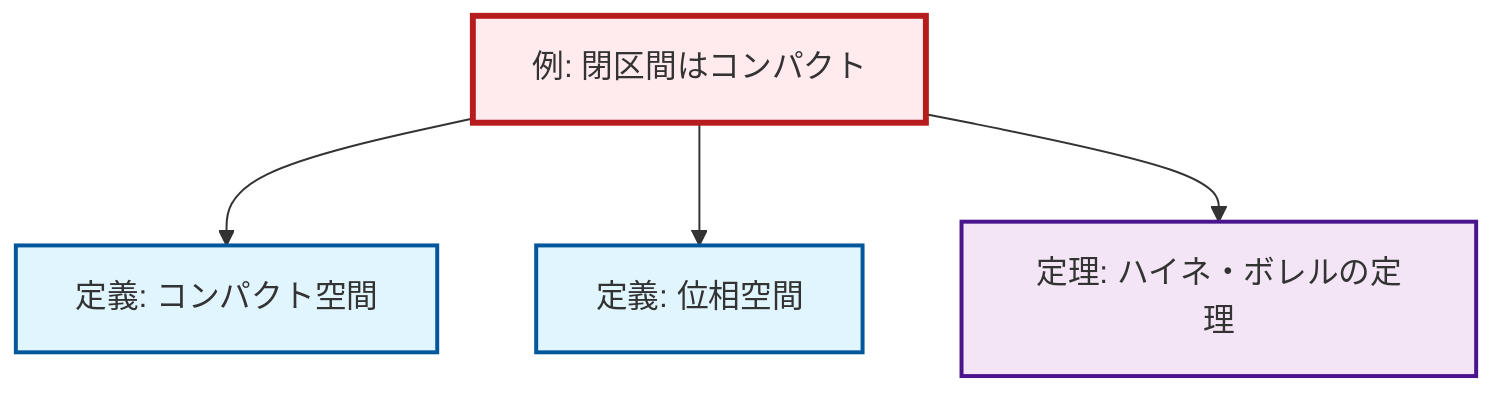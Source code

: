 graph TD
    classDef definition fill:#e1f5fe,stroke:#01579b,stroke-width:2px
    classDef theorem fill:#f3e5f5,stroke:#4a148c,stroke-width:2px
    classDef axiom fill:#fff3e0,stroke:#e65100,stroke-width:2px
    classDef example fill:#e8f5e9,stroke:#1b5e20,stroke-width:2px
    classDef current fill:#ffebee,stroke:#b71c1c,stroke-width:3px
    def-topological-space["定義: 位相空間"]:::definition
    def-compact["定義: コンパクト空間"]:::definition
    ex-closed-interval-compact["例: 閉区間はコンパクト"]:::example
    thm-heine-borel["定理: ハイネ・ボレルの定理"]:::theorem
    ex-closed-interval-compact --> def-compact
    ex-closed-interval-compact --> def-topological-space
    ex-closed-interval-compact --> thm-heine-borel
    class ex-closed-interval-compact current